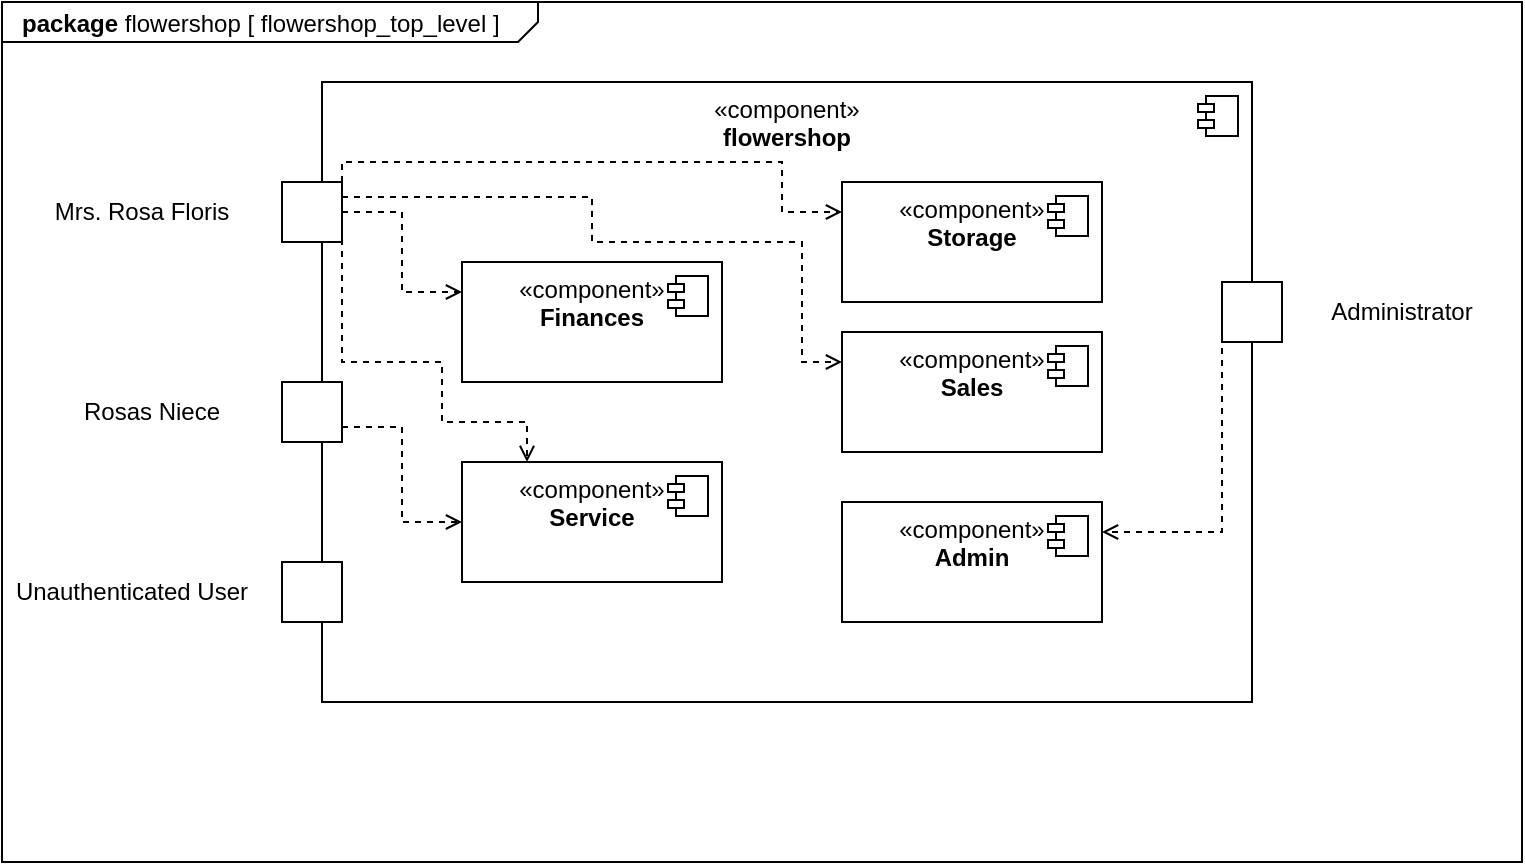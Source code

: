 <mxfile version="24.8.3">
  <diagram name="Page-1" id="1Q-Lw_ZOnqIO_KKdkwqz">
    <mxGraphModel grid="1" page="1" gridSize="10" guides="1" tooltips="1" connect="1" arrows="1" fold="1" pageScale="1" pageWidth="850" pageHeight="1100" math="0" shadow="0">
      <root>
        <mxCell id="0" />
        <mxCell id="1" parent="0" />
        <mxCell id="vYyTAaalu0FOAwD9EvOo-8" value="&lt;p style=&quot;margin:0px;margin-top:4px;margin-left:10px;text-align:left;&quot;&gt;&lt;b&gt;package&lt;/b&gt; flowershop   [ flowershop_top_level ]&lt;/p&gt;" style="html=1;shape=mxgraph.sysml.package;align=left;spacingLeft=5;verticalAlign=top;spacingTop=-3;labelX=268.44;html=1;overflow=fill;" vertex="1" parent="1">
          <mxGeometry x="-550" y="80" width="760" height="430" as="geometry" />
        </mxCell>
        <mxCell id="vYyTAaalu0FOAwD9EvOo-1" value="«component»&lt;br&gt;&lt;b&gt;flowershop&lt;/b&gt;" style="html=1;dropTarget=0;whiteSpace=wrap;verticalAlign=top;" vertex="1" parent="1">
          <mxGeometry x="-390" y="120" width="465" height="310" as="geometry" />
        </mxCell>
        <mxCell id="vYyTAaalu0FOAwD9EvOo-2" value="" style="shape=module;jettyWidth=8;jettyHeight=4;" vertex="1" parent="vYyTAaalu0FOAwD9EvOo-1">
          <mxGeometry x="1" width="20" height="20" relative="1" as="geometry">
            <mxPoint x="-27" y="7" as="offset" />
          </mxGeometry>
        </mxCell>
        <mxCell id="vYyTAaalu0FOAwD9EvOo-45" style="edgeStyle=orthogonalEdgeStyle;rounded=0;orthogonalLoop=1;jettySize=auto;html=1;exitX=1;exitY=0;exitDx=0;exitDy=0;entryX=0;entryY=0.25;entryDx=0;entryDy=0;dashed=1;endArrow=open;endFill=0;" edge="1" parent="1" source="vYyTAaalu0FOAwD9EvOo-6" target="vYyTAaalu0FOAwD9EvOo-31">
          <mxGeometry relative="1" as="geometry">
            <Array as="points">
              <mxPoint x="-380" y="160" />
              <mxPoint x="-160" y="160" />
              <mxPoint x="-160" y="185" />
            </Array>
          </mxGeometry>
        </mxCell>
        <mxCell id="vYyTAaalu0FOAwD9EvOo-46" style="edgeStyle=orthogonalEdgeStyle;rounded=0;orthogonalLoop=1;jettySize=auto;html=1;exitX=1;exitY=0.5;exitDx=0;exitDy=0;entryX=0;entryY=0.25;entryDx=0;entryDy=0;dashed=1;endArrow=open;endFill=0;" edge="1" parent="1" source="vYyTAaalu0FOAwD9EvOo-6" target="vYyTAaalu0FOAwD9EvOo-29">
          <mxGeometry relative="1" as="geometry" />
        </mxCell>
        <mxCell id="vYyTAaalu0FOAwD9EvOo-47" style="edgeStyle=orthogonalEdgeStyle;rounded=0;orthogonalLoop=1;jettySize=auto;html=1;exitX=1;exitY=0.25;exitDx=0;exitDy=0;entryX=0;entryY=0.25;entryDx=0;entryDy=0;dashed=1;endArrow=open;endFill=0;" edge="1" parent="1" source="vYyTAaalu0FOAwD9EvOo-6" target="vYyTAaalu0FOAwD9EvOo-35">
          <mxGeometry relative="1" as="geometry">
            <Array as="points">
              <mxPoint x="-255" y="178" />
              <mxPoint x="-255" y="200" />
              <mxPoint x="-150" y="200" />
              <mxPoint x="-150" y="260" />
            </Array>
          </mxGeometry>
        </mxCell>
        <mxCell id="vYyTAaalu0FOAwD9EvOo-51" style="edgeStyle=orthogonalEdgeStyle;rounded=0;orthogonalLoop=1;jettySize=auto;html=1;exitX=1;exitY=0.75;exitDx=0;exitDy=0;entryX=0.25;entryY=0;entryDx=0;entryDy=0;dashed=1;endArrow=open;endFill=0;" edge="1" parent="1" source="vYyTAaalu0FOAwD9EvOo-6" target="vYyTAaalu0FOAwD9EvOo-33">
          <mxGeometry relative="1" as="geometry">
            <Array as="points">
              <mxPoint x="-380" y="260" />
              <mxPoint x="-330" y="260" />
              <mxPoint x="-330" y="290" />
              <mxPoint x="-287" y="290" />
            </Array>
          </mxGeometry>
        </mxCell>
        <mxCell id="vYyTAaalu0FOAwD9EvOo-6" value="" style="whiteSpace=wrap;html=1;aspect=fixed;" vertex="1" parent="1">
          <mxGeometry x="-410" y="170" width="30" height="30" as="geometry" />
        </mxCell>
        <mxCell id="vYyTAaalu0FOAwD9EvOo-9" value="Mrs. Rosa Floris" style="text;html=1;align=center;verticalAlign=middle;whiteSpace=wrap;rounded=0;" vertex="1" parent="1">
          <mxGeometry x="-540" y="170" width="120" height="30" as="geometry" />
        </mxCell>
        <mxCell id="vYyTAaalu0FOAwD9EvOo-49" style="edgeStyle=orthogonalEdgeStyle;rounded=0;orthogonalLoop=1;jettySize=auto;html=1;exitX=1;exitY=0.75;exitDx=0;exitDy=0;entryX=0;entryY=0.5;entryDx=0;entryDy=0;dashed=1;endArrow=open;endFill=0;" edge="1" parent="1" source="vYyTAaalu0FOAwD9EvOo-10" target="vYyTAaalu0FOAwD9EvOo-33">
          <mxGeometry relative="1" as="geometry" />
        </mxCell>
        <mxCell id="vYyTAaalu0FOAwD9EvOo-10" value="" style="whiteSpace=wrap;html=1;aspect=fixed;" vertex="1" parent="1">
          <mxGeometry x="-410" y="270" width="30" height="30" as="geometry" />
        </mxCell>
        <mxCell id="vYyTAaalu0FOAwD9EvOo-11" value="Rosas Niece" style="text;html=1;align=center;verticalAlign=middle;whiteSpace=wrap;rounded=0;" vertex="1" parent="1">
          <mxGeometry x="-530" y="270" width="110" height="30" as="geometry" />
        </mxCell>
        <mxCell id="vYyTAaalu0FOAwD9EvOo-39" style="edgeStyle=orthogonalEdgeStyle;rounded=0;orthogonalLoop=1;jettySize=auto;html=1;exitX=0;exitY=0.5;exitDx=0;exitDy=0;entryX=1;entryY=0.25;entryDx=0;entryDy=0;dashed=1;endArrow=open;endFill=0;" edge="1" parent="1" source="vYyTAaalu0FOAwD9EvOo-26" target="vYyTAaalu0FOAwD9EvOo-37">
          <mxGeometry relative="1" as="geometry">
            <Array as="points">
              <mxPoint x="60" y="345" />
            </Array>
          </mxGeometry>
        </mxCell>
        <mxCell id="vYyTAaalu0FOAwD9EvOo-26" value="" style="whiteSpace=wrap;html=1;aspect=fixed;" vertex="1" parent="1">
          <mxGeometry x="60" y="220" width="30" height="30" as="geometry" />
        </mxCell>
        <mxCell id="vYyTAaalu0FOAwD9EvOo-28" value="Administrator" style="text;html=1;align=center;verticalAlign=middle;whiteSpace=wrap;rounded=0;" vertex="1" parent="1">
          <mxGeometry x="90" y="220" width="120" height="30" as="geometry" />
        </mxCell>
        <mxCell id="vYyTAaalu0FOAwD9EvOo-29" value="«component»&lt;br&gt;&lt;b&gt;Finances&lt;/b&gt;" style="html=1;dropTarget=0;whiteSpace=wrap;verticalAlign=top;" vertex="1" parent="1">
          <mxGeometry x="-320" y="210" width="130" height="60" as="geometry" />
        </mxCell>
        <mxCell id="vYyTAaalu0FOAwD9EvOo-30" value="" style="shape=module;jettyWidth=8;jettyHeight=4;" vertex="1" parent="vYyTAaalu0FOAwD9EvOo-29">
          <mxGeometry x="1" width="20" height="20" relative="1" as="geometry">
            <mxPoint x="-27" y="7" as="offset" />
          </mxGeometry>
        </mxCell>
        <mxCell id="vYyTAaalu0FOAwD9EvOo-31" value="«component»&lt;br&gt;&lt;b&gt;Storage&lt;/b&gt;" style="html=1;dropTarget=0;whiteSpace=wrap;verticalAlign=top;" vertex="1" parent="1">
          <mxGeometry x="-130" y="170" width="130" height="60" as="geometry" />
        </mxCell>
        <mxCell id="vYyTAaalu0FOAwD9EvOo-32" value="" style="shape=module;jettyWidth=8;jettyHeight=4;" vertex="1" parent="vYyTAaalu0FOAwD9EvOo-31">
          <mxGeometry x="1" width="20" height="20" relative="1" as="geometry">
            <mxPoint x="-27" y="7" as="offset" />
          </mxGeometry>
        </mxCell>
        <mxCell id="vYyTAaalu0FOAwD9EvOo-33" value="«component»&lt;br&gt;&lt;b&gt;Service&lt;/b&gt;" style="html=1;dropTarget=0;whiteSpace=wrap;verticalAlign=top;" vertex="1" parent="1">
          <mxGeometry x="-320" y="310" width="130" height="60" as="geometry" />
        </mxCell>
        <mxCell id="vYyTAaalu0FOAwD9EvOo-34" value="" style="shape=module;jettyWidth=8;jettyHeight=4;" vertex="1" parent="vYyTAaalu0FOAwD9EvOo-33">
          <mxGeometry x="1" width="20" height="20" relative="1" as="geometry">
            <mxPoint x="-27" y="7" as="offset" />
          </mxGeometry>
        </mxCell>
        <mxCell id="vYyTAaalu0FOAwD9EvOo-35" value="«component»&lt;br&gt;&lt;b&gt;Sales&lt;/b&gt;" style="html=1;dropTarget=0;whiteSpace=wrap;verticalAlign=top;" vertex="1" parent="1">
          <mxGeometry x="-130" y="245" width="130" height="60" as="geometry" />
        </mxCell>
        <mxCell id="vYyTAaalu0FOAwD9EvOo-36" value="" style="shape=module;jettyWidth=8;jettyHeight=4;" vertex="1" parent="vYyTAaalu0FOAwD9EvOo-35">
          <mxGeometry x="1" width="20" height="20" relative="1" as="geometry">
            <mxPoint x="-27" y="7" as="offset" />
          </mxGeometry>
        </mxCell>
        <mxCell id="vYyTAaalu0FOAwD9EvOo-37" value="«component»&lt;br&gt;&lt;b&gt;Admin&lt;/b&gt;" style="html=1;dropTarget=0;whiteSpace=wrap;verticalAlign=top;" vertex="1" parent="1">
          <mxGeometry x="-130" y="330" width="130" height="60" as="geometry" />
        </mxCell>
        <mxCell id="vYyTAaalu0FOAwD9EvOo-38" value="" style="shape=module;jettyWidth=8;jettyHeight=4;" vertex="1" parent="vYyTAaalu0FOAwD9EvOo-37">
          <mxGeometry x="1" width="20" height="20" relative="1" as="geometry">
            <mxPoint x="-27" y="7" as="offset" />
          </mxGeometry>
        </mxCell>
        <mxCell id="vYyTAaalu0FOAwD9EvOo-42" value="" style="whiteSpace=wrap;html=1;aspect=fixed;" vertex="1" parent="1">
          <mxGeometry x="-410" y="360" width="30" height="30" as="geometry" />
        </mxCell>
        <mxCell id="vYyTAaalu0FOAwD9EvOo-43" value="Unauthenticated User" style="text;html=1;align=center;verticalAlign=middle;whiteSpace=wrap;rounded=0;" vertex="1" parent="1">
          <mxGeometry x="-550" y="360" width="130" height="30" as="geometry" />
        </mxCell>
      </root>
    </mxGraphModel>
  </diagram>
</mxfile>
